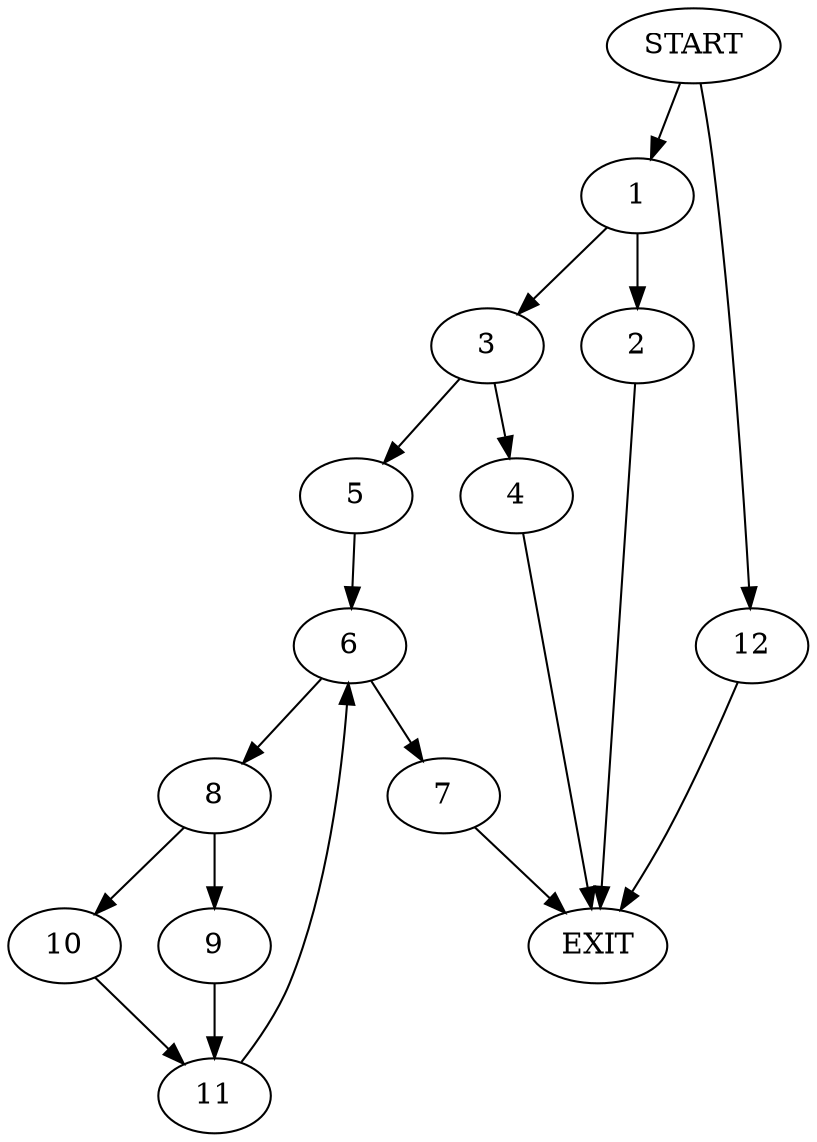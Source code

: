 digraph {
0 [label="START"]
13 [label="EXIT"]
0 -> 1
1 -> 2
1 -> 3
3 -> 4
3 -> 5
2 -> 13
5 -> 6
4 -> 13
6 -> 7
6 -> 8
7 -> 13
8 -> 9
8 -> 10
9 -> 11
10 -> 11
11 -> 6
0 -> 12
12 -> 13
}
